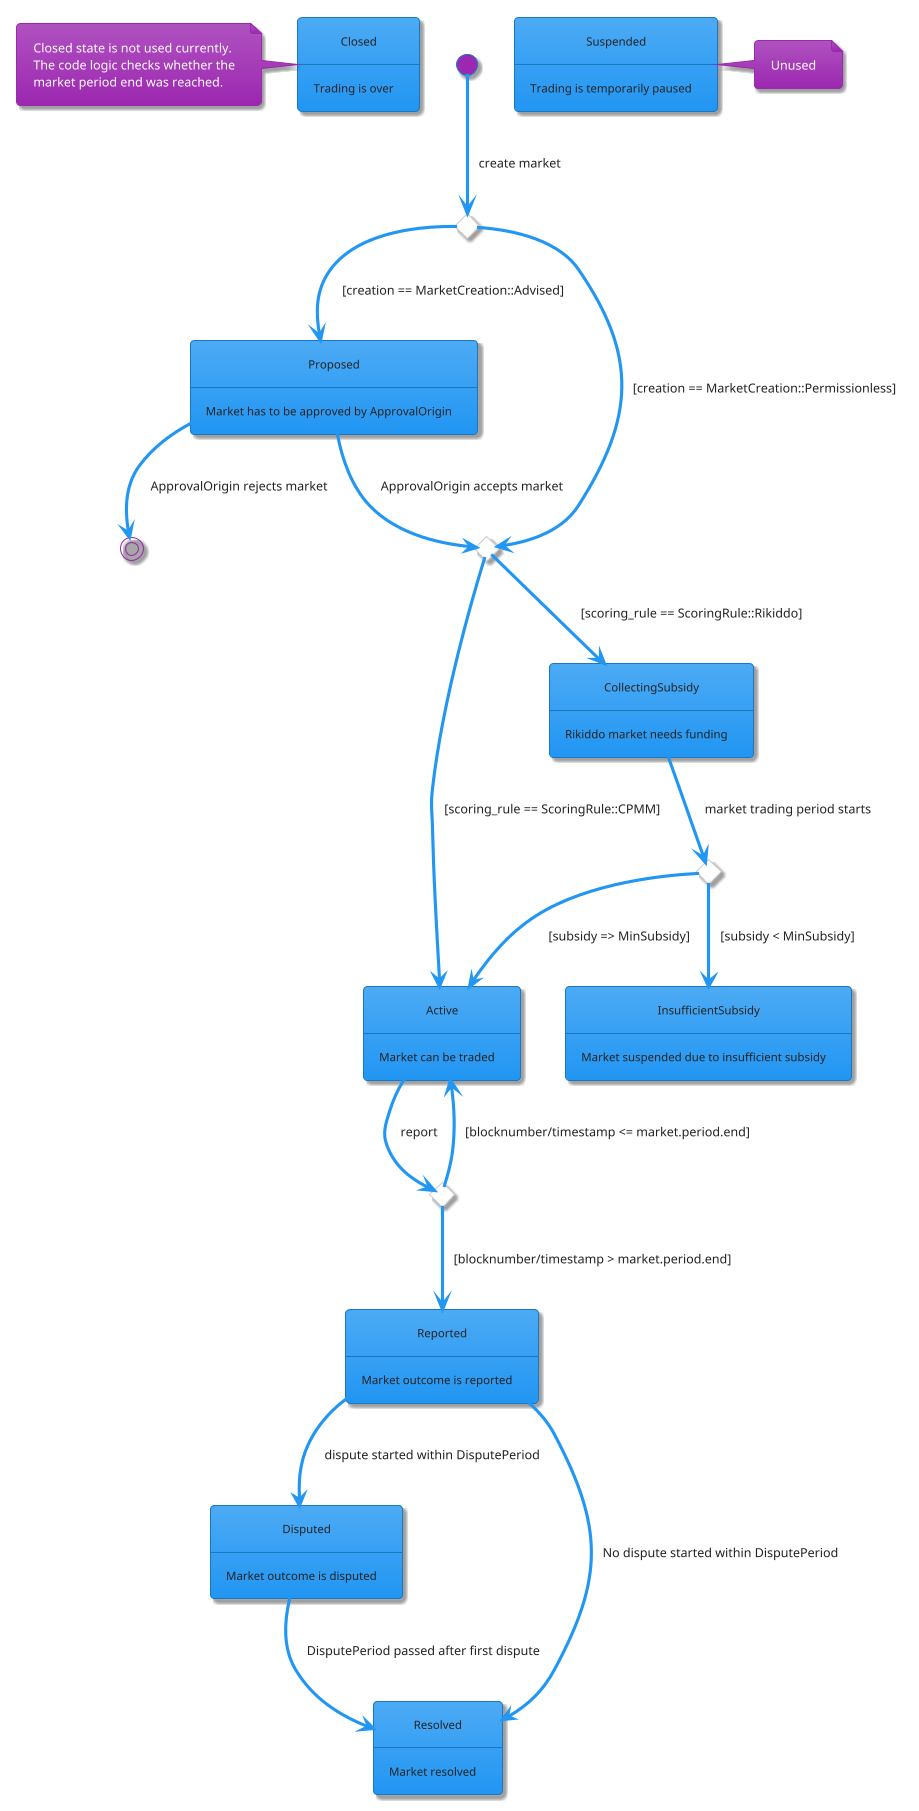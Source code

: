@startuml
!theme materia

'States
state Active : Market can be traded
state Closed : Trading is over
note left of Closed
  Closed state is not used currently.
  The code logic checks whether the
  market period end was reached.
end note
state CollectingSubsidy : Rikiddo market needs funding
state Disputed: Market outcome is disputed
state InsufficientSubsidy : Market suspended due to insufficient subsidy
state Proposed : Market has to be approved by ApprovalOrigin
state Reported : Market outcome is reported
state Resolved : Market resolved
state Suspended : Trading is temporarily paused
note right of Suspended
  Unused
end note

[*] -[hidden]> Suspended

'Choices
state cpmm_or_rikiddo <<choice>>
state advised_or_proposed_cpmm <<choice>>
state enough_subsidy <<choice>>
state is_period_over <<choice>>

'Create market
[*] --> advised_or_proposed_cpmm : create market
advised_or_proposed_cpmm --> cpmm_or_rikiddo : [creation == MarketCreation::Permissionless]
advised_or_proposed_cpmm --> Proposed : [creation == MarketCreation::Advised]

cpmm_or_rikiddo --> Active : [scoring_rule == ScoringRule::CPMM]
cpmm_or_rikiddo --> CollectingSubsidy : [scoring_rule == ScoringRule::Rikiddo]

'Delete or activate a market
Proposed --> cpmm_or_rikiddo : ApprovalOrigin accepts market
Proposed --> [*] : ApprovalOrigin rejects market

CollectingSubsidy --> enough_subsidy : market trading period starts
enough_subsidy --> Active : [subsidy => MinSubsidy]
enough_subsidy --> InsufficientSubsidy : [subsidy < MinSubsidy]

'Report market
Active --> is_period_over : report
is_period_over --> Reported : [blocknumber/timestamp > market.period.end]
is_period_over --> Active : [blocknumber/timestamp <= market.period.end]

'Dispute or resolve directly
Reported --> Disputed : dispute started within DisputePeriod
Reported --> Resolved : No dispute started within DisputePeriod

'Disputed market resolves
Disputed --> Resolved : DisputePeriod passed after first dispute

@enduml
